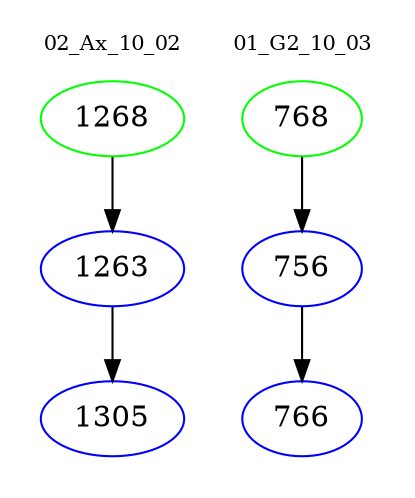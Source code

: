 digraph{
subgraph cluster_0 {
color = white
label = "02_Ax_10_02";
fontsize=10;
T0_1268 [label="1268", color="green"]
T0_1268 -> T0_1263 [color="black"]
T0_1263 [label="1263", color="blue"]
T0_1263 -> T0_1305 [color="black"]
T0_1305 [label="1305", color="blue"]
}
subgraph cluster_1 {
color = white
label = "01_G2_10_03";
fontsize=10;
T1_768 [label="768", color="green"]
T1_768 -> T1_756 [color="black"]
T1_756 [label="756", color="blue"]
T1_756 -> T1_766 [color="black"]
T1_766 [label="766", color="blue"]
}
}
